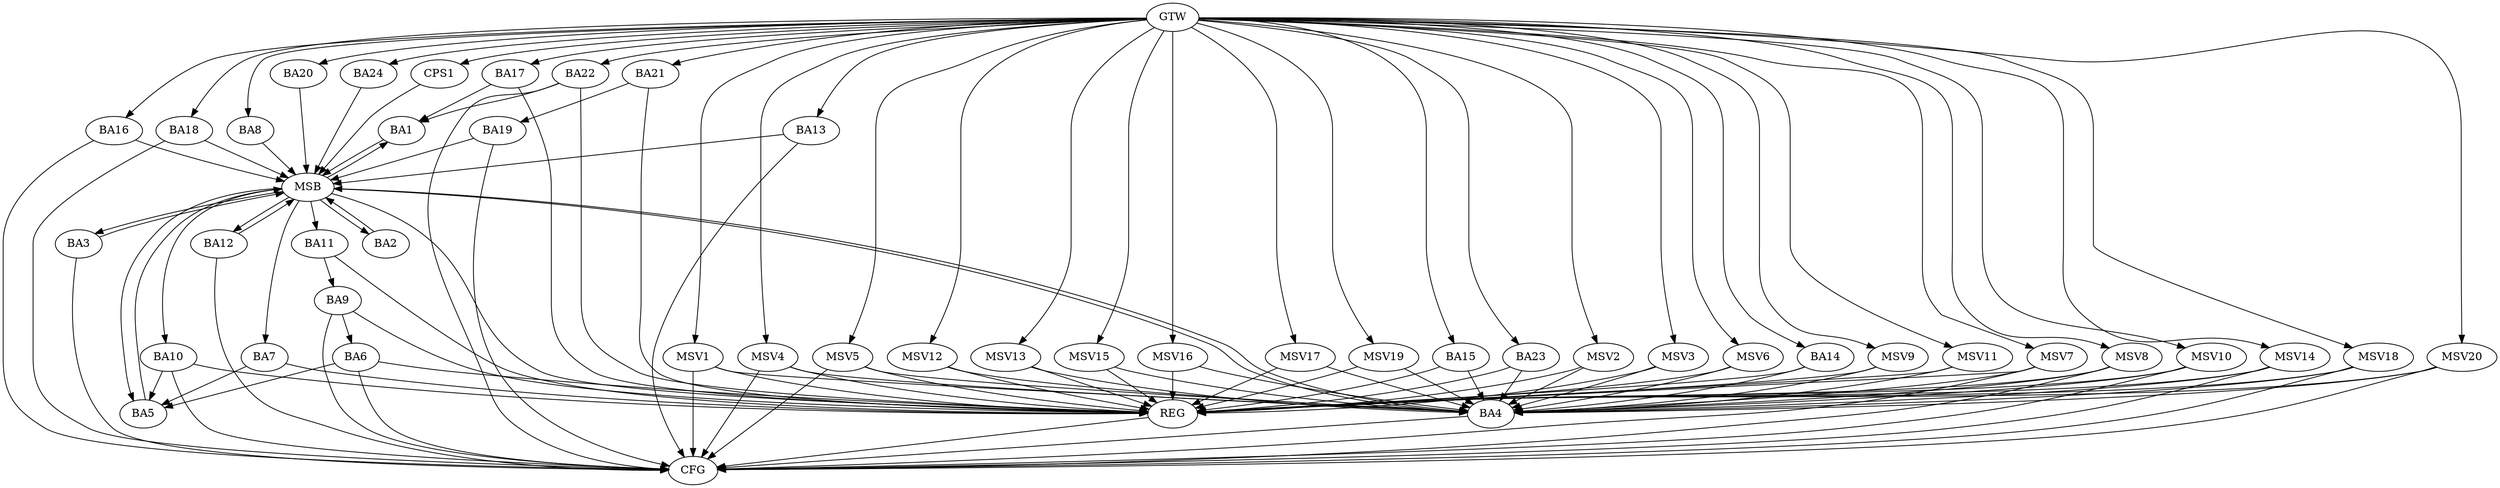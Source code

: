 strict digraph G {
  BA1 [ label="BA1" ];
  BA2 [ label="BA2" ];
  BA3 [ label="BA3" ];
  BA4 [ label="BA4" ];
  BA5 [ label="BA5" ];
  BA6 [ label="BA6" ];
  BA7 [ label="BA7" ];
  BA8 [ label="BA8" ];
  BA9 [ label="BA9" ];
  BA10 [ label="BA10" ];
  BA11 [ label="BA11" ];
  BA12 [ label="BA12" ];
  BA13 [ label="BA13" ];
  BA14 [ label="BA14" ];
  BA15 [ label="BA15" ];
  BA16 [ label="BA16" ];
  BA17 [ label="BA17" ];
  BA18 [ label="BA18" ];
  BA19 [ label="BA19" ];
  BA20 [ label="BA20" ];
  BA21 [ label="BA21" ];
  BA22 [ label="BA22" ];
  BA23 [ label="BA23" ];
  BA24 [ label="BA24" ];
  CPS1 [ label="CPS1" ];
  GTW [ label="GTW" ];
  REG [ label="REG" ];
  MSB [ label="MSB" ];
  CFG [ label="CFG" ];
  MSV1 [ label="MSV1" ];
  MSV2 [ label="MSV2" ];
  MSV3 [ label="MSV3" ];
  MSV4 [ label="MSV4" ];
  MSV5 [ label="MSV5" ];
  MSV6 [ label="MSV6" ];
  MSV7 [ label="MSV7" ];
  MSV8 [ label="MSV8" ];
  MSV9 [ label="MSV9" ];
  MSV10 [ label="MSV10" ];
  MSV11 [ label="MSV11" ];
  MSV12 [ label="MSV12" ];
  MSV13 [ label="MSV13" ];
  MSV14 [ label="MSV14" ];
  MSV15 [ label="MSV15" ];
  MSV16 [ label="MSV16" ];
  MSV17 [ label="MSV17" ];
  MSV18 [ label="MSV18" ];
  MSV19 [ label="MSV19" ];
  MSV20 [ label="MSV20" ];
  BA6 -> BA5;
  BA7 -> BA5;
  BA9 -> BA6;
  BA10 -> BA5;
  BA11 -> BA9;
  BA14 -> BA4;
  BA15 -> BA4;
  BA17 -> BA1;
  BA21 -> BA19;
  BA22 -> BA1;
  BA23 -> BA4;
  GTW -> BA8;
  GTW -> BA13;
  GTW -> BA14;
  GTW -> BA15;
  GTW -> BA16;
  GTW -> BA17;
  GTW -> BA18;
  GTW -> BA20;
  GTW -> BA21;
  GTW -> BA22;
  GTW -> BA23;
  GTW -> BA24;
  GTW -> CPS1;
  BA6 -> REG;
  BA7 -> REG;
  BA9 -> REG;
  BA10 -> REG;
  BA11 -> REG;
  BA14 -> REG;
  BA15 -> REG;
  BA17 -> REG;
  BA21 -> REG;
  BA22 -> REG;
  BA23 -> REG;
  BA1 -> MSB;
  MSB -> BA2;
  MSB -> REG;
  BA2 -> MSB;
  MSB -> BA1;
  BA3 -> MSB;
  BA4 -> MSB;
  MSB -> BA3;
  BA5 -> MSB;
  MSB -> BA4;
  BA8 -> MSB;
  BA12 -> MSB;
  BA13 -> MSB;
  BA16 -> MSB;
  MSB -> BA10;
  BA18 -> MSB;
  BA19 -> MSB;
  BA20 -> MSB;
  MSB -> BA7;
  BA24 -> MSB;
  CPS1 -> MSB;
  MSB -> BA11;
  MSB -> BA5;
  MSB -> BA12;
  BA16 -> CFG;
  BA18 -> CFG;
  BA3 -> CFG;
  BA19 -> CFG;
  BA22 -> CFG;
  BA6 -> CFG;
  BA10 -> CFG;
  BA9 -> CFG;
  BA4 -> CFG;
  BA13 -> CFG;
  BA12 -> CFG;
  REG -> CFG;
  MSV1 -> BA4;
  MSV2 -> BA4;
  GTW -> MSV1;
  MSV1 -> REG;
  MSV1 -> CFG;
  GTW -> MSV2;
  MSV2 -> REG;
  MSV3 -> BA4;
  MSV4 -> BA4;
  MSV5 -> BA4;
  MSV6 -> BA4;
  GTW -> MSV3;
  MSV3 -> REG;
  GTW -> MSV4;
  MSV4 -> REG;
  MSV4 -> CFG;
  GTW -> MSV5;
  MSV5 -> REG;
  MSV5 -> CFG;
  GTW -> MSV6;
  MSV6 -> REG;
  MSV7 -> BA4;
  MSV8 -> BA4;
  GTW -> MSV7;
  MSV7 -> REG;
  MSV7 -> CFG;
  GTW -> MSV8;
  MSV8 -> REG;
  MSV8 -> CFG;
  MSV9 -> BA4;
  GTW -> MSV9;
  MSV9 -> REG;
  MSV10 -> BA4;
  MSV11 -> BA4;
  GTW -> MSV10;
  MSV10 -> REG;
  MSV10 -> CFG;
  GTW -> MSV11;
  MSV11 -> REG;
  MSV12 -> BA4;
  GTW -> MSV12;
  MSV12 -> REG;
  MSV13 -> BA4;
  MSV14 -> BA4;
  MSV15 -> BA4;
  GTW -> MSV13;
  MSV13 -> REG;
  GTW -> MSV14;
  MSV14 -> REG;
  MSV14 -> CFG;
  GTW -> MSV15;
  MSV15 -> REG;
  MSV16 -> BA4;
  MSV17 -> BA4;
  GTW -> MSV16;
  MSV16 -> REG;
  GTW -> MSV17;
  MSV17 -> REG;
  MSV18 -> BA4;
  GTW -> MSV18;
  MSV18 -> REG;
  MSV18 -> CFG;
  MSV19 -> BA4;
  MSV20 -> BA4;
  GTW -> MSV19;
  MSV19 -> REG;
  GTW -> MSV20;
  MSV20 -> REG;
  MSV20 -> CFG;
}
